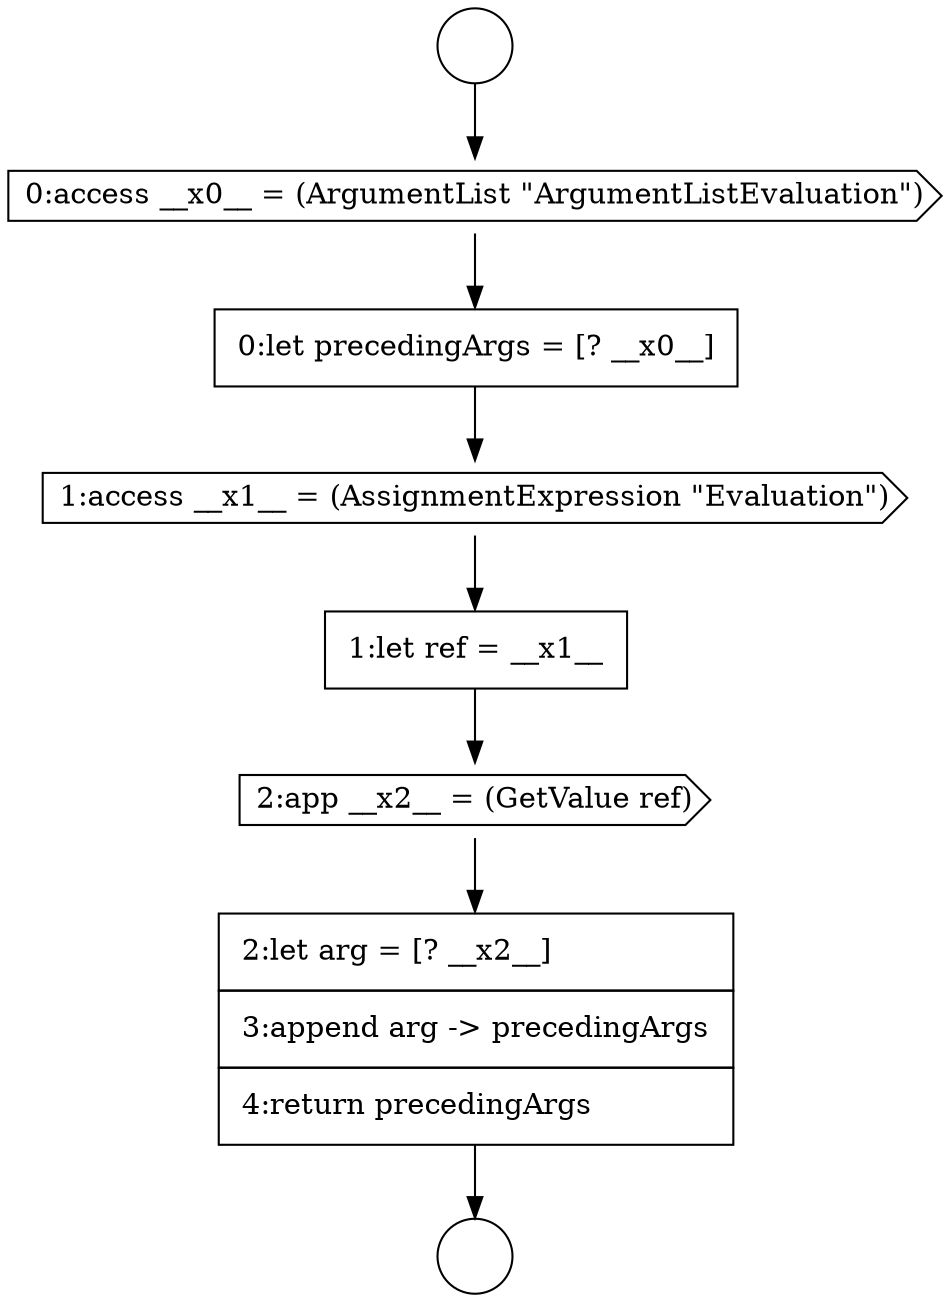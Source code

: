 digraph {
  node4775 [shape=cds, label=<<font color="black">2:app __x2__ = (GetValue ref)</font>> color="black" fillcolor="white" style=filled]
  node4771 [shape=cds, label=<<font color="black">0:access __x0__ = (ArgumentList &quot;ArgumentListEvaluation&quot;)</font>> color="black" fillcolor="white" style=filled]
  node4776 [shape=none, margin=0, label=<<font color="black">
    <table border="0" cellborder="1" cellspacing="0" cellpadding="10">
      <tr><td align="left">2:let arg = [? __x2__]</td></tr>
      <tr><td align="left">3:append arg -&gt; precedingArgs</td></tr>
      <tr><td align="left">4:return precedingArgs</td></tr>
    </table>
  </font>> color="black" fillcolor="white" style=filled]
  node4772 [shape=none, margin=0, label=<<font color="black">
    <table border="0" cellborder="1" cellspacing="0" cellpadding="10">
      <tr><td align="left">0:let precedingArgs = [? __x0__]</td></tr>
    </table>
  </font>> color="black" fillcolor="white" style=filled]
  node4769 [shape=circle label=" " color="black" fillcolor="white" style=filled]
  node4773 [shape=cds, label=<<font color="black">1:access __x1__ = (AssignmentExpression &quot;Evaluation&quot;)</font>> color="black" fillcolor="white" style=filled]
  node4770 [shape=circle label=" " color="black" fillcolor="white" style=filled]
  node4774 [shape=none, margin=0, label=<<font color="black">
    <table border="0" cellborder="1" cellspacing="0" cellpadding="10">
      <tr><td align="left">1:let ref = __x1__</td></tr>
    </table>
  </font>> color="black" fillcolor="white" style=filled]
  node4776 -> node4770 [ color="black"]
  node4775 -> node4776 [ color="black"]
  node4774 -> node4775 [ color="black"]
  node4771 -> node4772 [ color="black"]
  node4772 -> node4773 [ color="black"]
  node4773 -> node4774 [ color="black"]
  node4769 -> node4771 [ color="black"]
}
